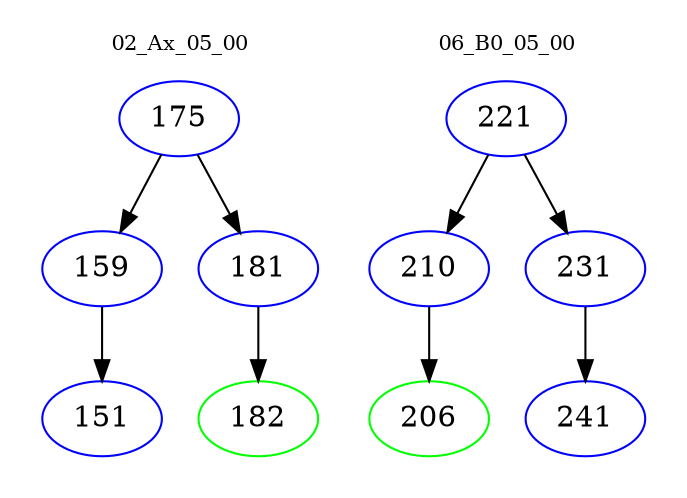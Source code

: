 digraph{
subgraph cluster_0 {
color = white
label = "02_Ax_05_00";
fontsize=10;
T0_175 [label="175", color="blue"]
T0_175 -> T0_159 [color="black"]
T0_159 [label="159", color="blue"]
T0_159 -> T0_151 [color="black"]
T0_151 [label="151", color="blue"]
T0_175 -> T0_181 [color="black"]
T0_181 [label="181", color="blue"]
T0_181 -> T0_182 [color="black"]
T0_182 [label="182", color="green"]
}
subgraph cluster_1 {
color = white
label = "06_B0_05_00";
fontsize=10;
T1_221 [label="221", color="blue"]
T1_221 -> T1_210 [color="black"]
T1_210 [label="210", color="blue"]
T1_210 -> T1_206 [color="black"]
T1_206 [label="206", color="green"]
T1_221 -> T1_231 [color="black"]
T1_231 [label="231", color="blue"]
T1_231 -> T1_241 [color="black"]
T1_241 [label="241", color="blue"]
}
}
